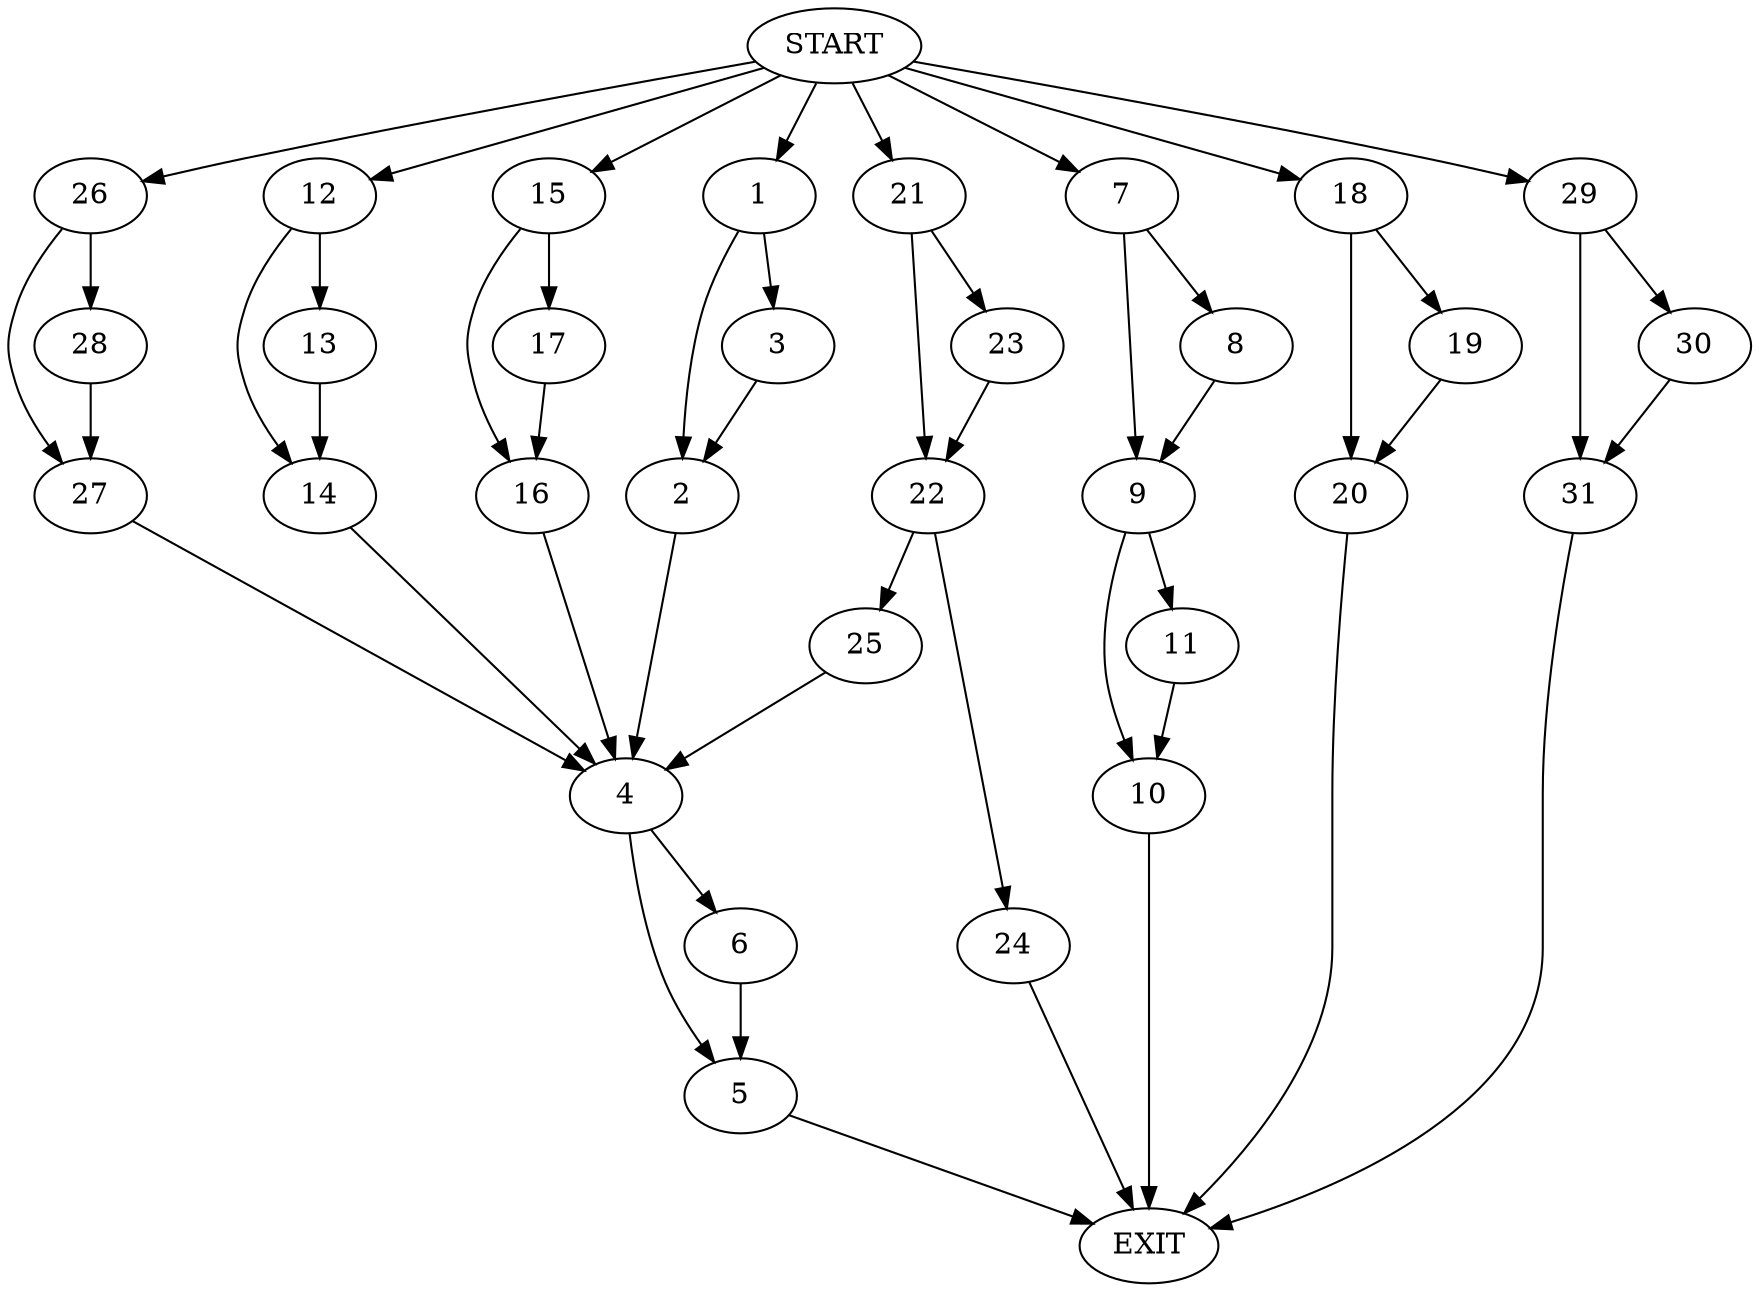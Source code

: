 digraph {
0 [label="START"]
32 [label="EXIT"]
0 -> 1
1 -> 2
1 -> 3
2 -> 4
3 -> 2
4 -> 5
4 -> 6
0 -> 7
7 -> 8
7 -> 9
8 -> 9
9 -> 10
9 -> 11
11 -> 10
10 -> 32
0 -> 12
12 -> 13
12 -> 14
14 -> 4
13 -> 14
0 -> 15
15 -> 16
15 -> 17
16 -> 4
17 -> 16
0 -> 18
18 -> 19
18 -> 20
20 -> 32
19 -> 20
0 -> 21
21 -> 22
21 -> 23
23 -> 22
22 -> 24
22 -> 25
25 -> 4
24 -> 32
0 -> 26
26 -> 27
26 -> 28
27 -> 4
28 -> 27
6 -> 5
5 -> 32
0 -> 29
29 -> 30
29 -> 31
31 -> 32
30 -> 31
}
